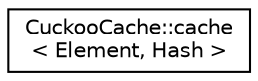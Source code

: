 digraph "Graphical Class Hierarchy"
{
  edge [fontname="Helvetica",fontsize="10",labelfontname="Helvetica",labelfontsize="10"];
  node [fontname="Helvetica",fontsize="10",shape=record];
  rankdir="LR";
  Node0 [label="CuckooCache::cache\l\< Element, Hash \>",height=0.2,width=0.4,color="black", fillcolor="white", style="filled",URL="$d3/d4f/class_cuckoo_cache_1_1cache.html",tooltip="cache implements a cache with properties similar to a cuckoo-set "];
}
